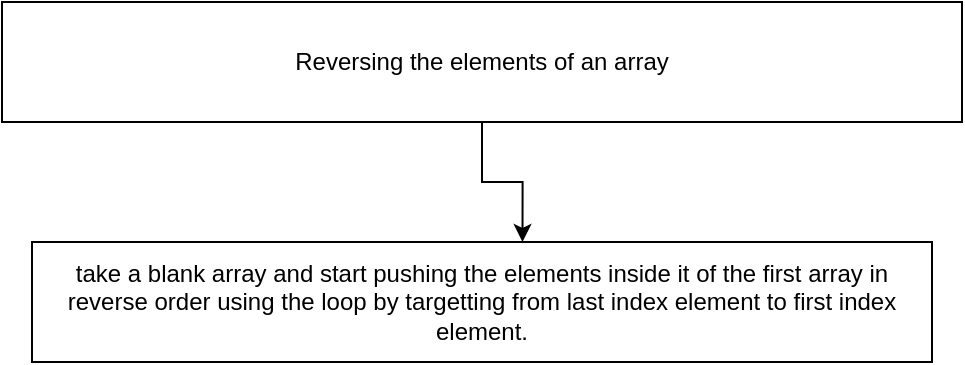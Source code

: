 <mxfile version="16.5.1" type="device"><diagram id="6jxsHU4mCxyTssoXDoXA" name="Page-1"><mxGraphModel dx="868" dy="553" grid="1" gridSize="10" guides="1" tooltips="1" connect="1" arrows="1" fold="1" page="1" pageScale="1" pageWidth="850" pageHeight="1100" math="0" shadow="0"><root><mxCell id="0"/><mxCell id="1" parent="0"/><mxCell id="500NPSierMa8ynQNG5mn-3" style="edgeStyle=orthogonalEdgeStyle;rounded=0;orthogonalLoop=1;jettySize=auto;html=1;exitX=0.5;exitY=1;exitDx=0;exitDy=0;entryX=0.545;entryY=0;entryDx=0;entryDy=0;entryPerimeter=0;" edge="1" parent="1" source="500NPSierMa8ynQNG5mn-1" target="500NPSierMa8ynQNG5mn-2"><mxGeometry relative="1" as="geometry"/></mxCell><mxCell id="500NPSierMa8ynQNG5mn-1" value="Reversing the elements of an array" style="rounded=0;whiteSpace=wrap;html=1;" vertex="1" parent="1"><mxGeometry x="210" y="80" width="480" height="60" as="geometry"/></mxCell><mxCell id="500NPSierMa8ynQNG5mn-2" value="take a blank array and start pushing the elements inside it of the first array in reverse order using the loop by targetting from last index element to first index element." style="rounded=0;whiteSpace=wrap;html=1;" vertex="1" parent="1"><mxGeometry x="225" y="200" width="450" height="60" as="geometry"/></mxCell></root></mxGraphModel></diagram></mxfile>